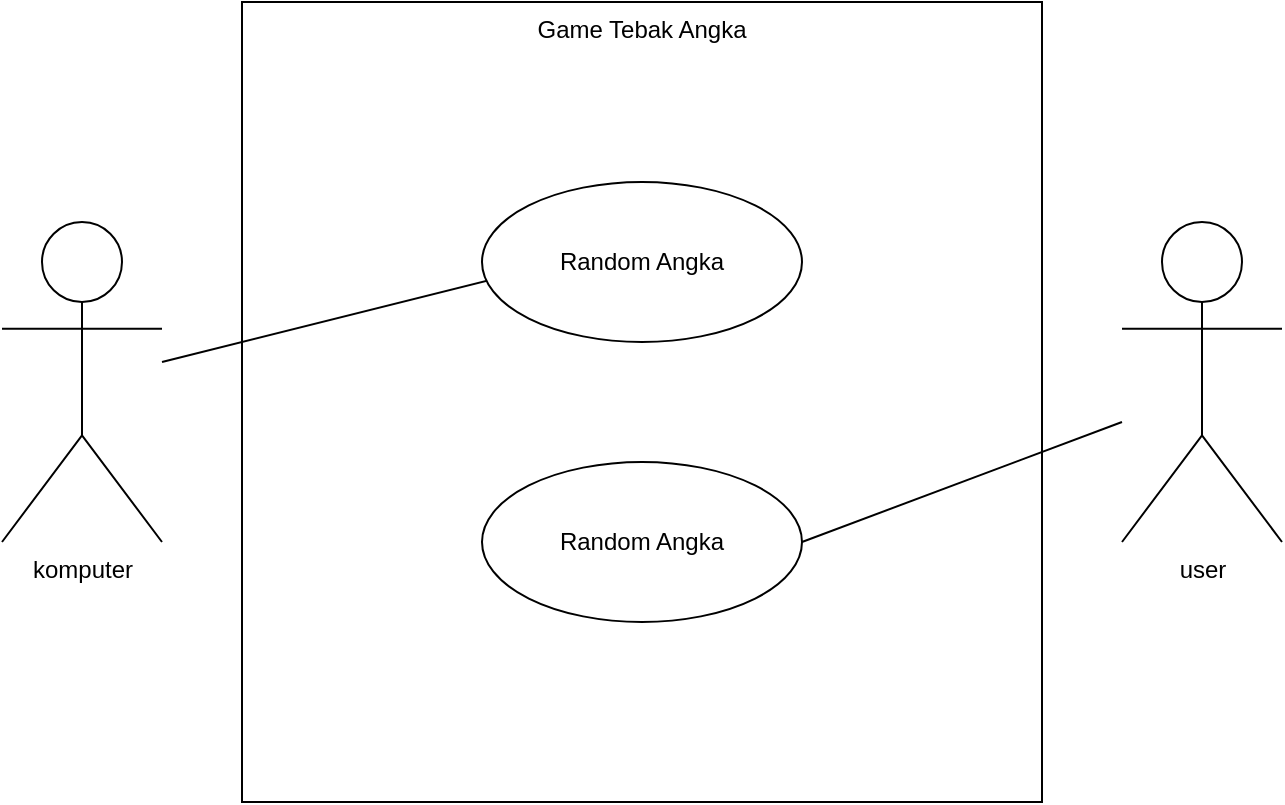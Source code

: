 <mxfile version="21.7.4" type="github">
  <diagram name="Page-1" id="4sOrQk5HFBiou1AUmG1p">
    <mxGraphModel dx="880" dy="1578" grid="1" gridSize="10" guides="1" tooltips="1" connect="1" arrows="1" fold="1" page="1" pageScale="1" pageWidth="850" pageHeight="1100" math="0" shadow="0">
      <root>
        <mxCell id="0" />
        <mxCell id="1" parent="0" />
        <mxCell id="8XP2jYT09BzfrlPYLAQW-1" value="&lt;font style=&quot;vertical-align: inherit;&quot;&gt;&lt;font style=&quot;vertical-align: inherit;&quot;&gt;komputer&lt;br&gt;&lt;br&gt;&lt;/font&gt;&lt;/font&gt;" style="shape=umlActor;verticalLabelPosition=bottom;verticalAlign=top;html=1;outlineConnect=0;" vertex="1" parent="1">
          <mxGeometry x="40" y="-630" width="80" height="160" as="geometry" />
        </mxCell>
        <mxCell id="8XP2jYT09BzfrlPYLAQW-5" value="&lt;font style=&quot;vertical-align: inherit;&quot;&gt;&lt;font style=&quot;vertical-align: inherit;&quot;&gt;Game Tebak Angka&lt;br&gt;&lt;/font&gt;&lt;/font&gt;" style="whiteSpace=wrap;html=1;aspect=fixed;horizontal=1;verticalAlign=top;" vertex="1" parent="1">
          <mxGeometry x="160" y="-740" width="400" height="400" as="geometry" />
        </mxCell>
        <mxCell id="8XP2jYT09BzfrlPYLAQW-6" value="" style="endArrow=none;html=1;rounded=0;entryX=0;entryY=0.5;entryDx=0;entryDy=0;" edge="1" parent="1" source="8XP2jYT09BzfrlPYLAQW-1" target="8XP2jYT09BzfrlPYLAQW-11">
          <mxGeometry width="50" height="50" relative="1" as="geometry">
            <mxPoint x="400" y="-500" as="sourcePoint" />
            <mxPoint x="290" y="-670" as="targetPoint" />
            <Array as="points">
              <mxPoint x="320" y="-610" />
            </Array>
          </mxGeometry>
        </mxCell>
        <mxCell id="8XP2jYT09BzfrlPYLAQW-7" value="&lt;font style=&quot;vertical-align: inherit;&quot;&gt;&lt;font style=&quot;vertical-align: inherit;&quot;&gt;user&lt;br&gt;&lt;br&gt;&lt;/font&gt;&lt;/font&gt;" style="shape=umlActor;verticalLabelPosition=bottom;verticalAlign=top;html=1;outlineConnect=0;" vertex="1" parent="1">
          <mxGeometry x="600" y="-630" width="80" height="160" as="geometry" />
        </mxCell>
        <mxCell id="8XP2jYT09BzfrlPYLAQW-11" value="&lt;font style=&quot;vertical-align: inherit;&quot;&gt;&lt;font style=&quot;vertical-align: inherit;&quot;&gt;Random Angka&lt;/font&gt;&lt;/font&gt;" style="ellipse;whiteSpace=wrap;html=1;" vertex="1" parent="1">
          <mxGeometry x="280" y="-650" width="160" height="80" as="geometry" />
        </mxCell>
        <mxCell id="8XP2jYT09BzfrlPYLAQW-12" value="&lt;font style=&quot;vertical-align: inherit;&quot;&gt;&lt;font style=&quot;vertical-align: inherit;&quot;&gt;Random Angka&lt;/font&gt;&lt;/font&gt;" style="ellipse;whiteSpace=wrap;html=1;" vertex="1" parent="1">
          <mxGeometry x="280" y="-510" width="160" height="80" as="geometry" />
        </mxCell>
        <mxCell id="8XP2jYT09BzfrlPYLAQW-15" value="" style="endArrow=none;html=1;rounded=0;exitX=1;exitY=0.5;exitDx=0;exitDy=0;" edge="1" parent="1" source="8XP2jYT09BzfrlPYLAQW-12">
          <mxGeometry width="50" height="50" relative="1" as="geometry">
            <mxPoint x="400" y="-450" as="sourcePoint" />
            <mxPoint x="600" y="-530" as="targetPoint" />
          </mxGeometry>
        </mxCell>
      </root>
    </mxGraphModel>
  </diagram>
</mxfile>
